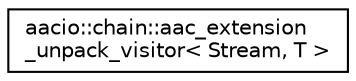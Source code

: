 digraph "Graphical Class Hierarchy"
{
  edge [fontname="Helvetica",fontsize="10",labelfontname="Helvetica",labelfontsize="10"];
  node [fontname="Helvetica",fontsize="10",shape=record];
  rankdir="LR";
  Node0 [label="aacio::chain::aac_extension\l_unpack_visitor\< Stream, T \>",height=0.2,width=0.4,color="black", fillcolor="white", style="filled",URL="$structaacio_1_1chain_1_1aac__extension__unpack__visitor.html"];
}
